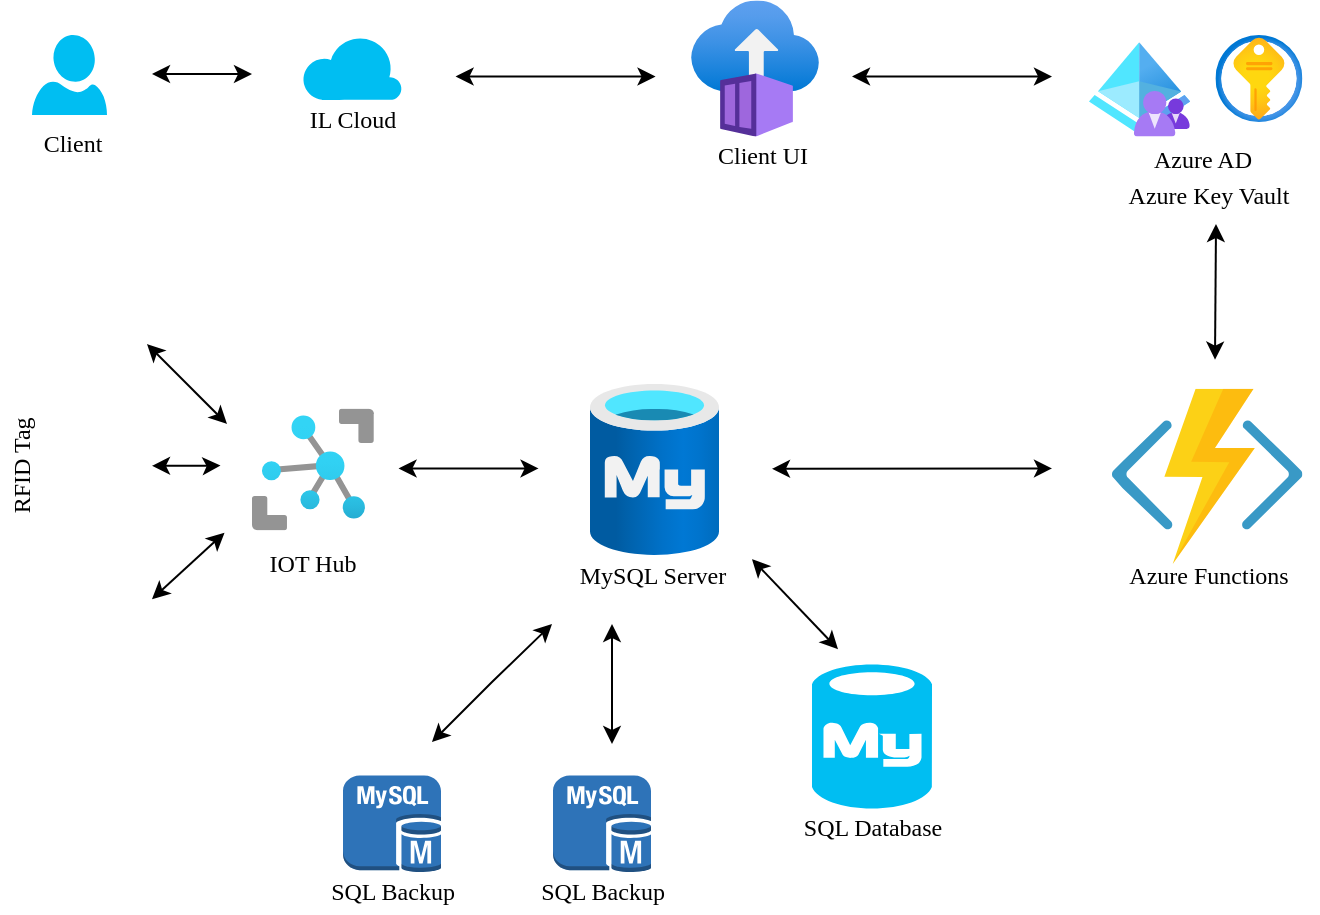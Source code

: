 <mxfile version="18.1.3" type="device"><diagram id="Dwu18QJnTga-YZJTzSKi" name="Page-1"><mxGraphModel dx="964" dy="576" grid="1" gridSize="10" guides="1" tooltips="1" connect="1" arrows="1" fold="1" page="1" pageScale="1" pageWidth="827" pageHeight="1169" math="0" shadow="0"><root><mxCell id="0"/><mxCell id="1" parent="0"/><mxCell id="yXIzvyi5pwtqv-mLRPcx-51" value="" style="shape=image;html=1;verticalAlign=top;verticalLabelPosition=bottom;labelBackgroundColor=#ffffff;imageAspect=0;aspect=fixed;image=https://cdn1.iconfinder.com/data/icons/ionicons-fill-vol-2/512/logo-react-128.png;fontFamily=Verdana;" vertex="1" parent="1"><mxGeometry x="440" y="126.25" width="30" height="30" as="geometry"/></mxCell><mxCell id="yXIzvyi5pwtqv-mLRPcx-41" value="" style="shape=image;html=1;verticalAlign=top;verticalLabelPosition=bottom;labelBackgroundColor=#ffffff;imageAspect=0;aspect=fixed;image=https://cdn0.iconfinder.com/data/icons/long-shadow-web-icons/512/nodejs-128.png" vertex="1" parent="1"><mxGeometry x="610" y="340" width="27.59" height="27.59" as="geometry"/></mxCell><mxCell id="yXIzvyi5pwtqv-mLRPcx-1" value="" style="verticalLabelPosition=bottom;html=1;verticalAlign=top;align=center;strokeColor=none;fillColor=#00BEF2;shape=mxgraph.azure.cloud;" vertex="1" parent="1"><mxGeometry x="205" y="105.5" width="50" height="32.5" as="geometry"/></mxCell><mxCell id="yXIzvyi5pwtqv-mLRPcx-3" value="" style="verticalLabelPosition=bottom;html=1;verticalAlign=top;align=center;strokeColor=none;fillColor=#00BEF2;shape=mxgraph.azure.mysql_database;" vertex="1" parent="1"><mxGeometry x="460" y="420.25" width="60" height="72" as="geometry"/></mxCell><mxCell id="yXIzvyi5pwtqv-mLRPcx-5" value="" style="aspect=fixed;html=1;points=[];align=center;image;fontSize=12;image=img/lib/azure2/databases/Azure_Database_MySQL_Server.svg;" vertex="1" parent="1"><mxGeometry x="349" y="279.71" width="64.5" height="86" as="geometry"/></mxCell><mxCell id="yXIzvyi5pwtqv-mLRPcx-7" value="" style="aspect=fixed;html=1;points=[];align=center;image;fontSize=12;image=img/lib/azure2/identity/Azure_AD_B2C.svg;" vertex="1" parent="1"><mxGeometry x="598.38" y="109.11" width="50.83" height="47.14" as="geometry"/></mxCell><mxCell id="yXIzvyi5pwtqv-mLRPcx-14" value="" style="verticalLabelPosition=bottom;html=1;verticalAlign=top;align=center;strokeColor=none;fillColor=#00BEF2;shape=mxgraph.azure.user;" vertex="1" parent="1"><mxGeometry x="70" y="105.5" width="37.5" height="40" as="geometry"/></mxCell><mxCell id="yXIzvyi5pwtqv-mLRPcx-15" value="" style="aspect=fixed;html=1;points=[];align=center;image;fontSize=12;image=img/lib/azure2/iot/IoT_Hub.svg;" vertex="1" parent="1"><mxGeometry x="180" y="292.21" width="61" height="61" as="geometry"/></mxCell><mxCell id="yXIzvyi5pwtqv-mLRPcx-16" value="" style="shape=image;html=1;verticalAlign=top;verticalLabelPosition=bottom;labelBackgroundColor=#ffffff;imageAspect=0;aspect=fixed;image=https://cdn1.iconfinder.com/data/icons/material-device/20/nfc-128.png" vertex="1" parent="1"><mxGeometry x="85.75" y="240" width="30" height="30" as="geometry"/></mxCell><mxCell id="yXIzvyi5pwtqv-mLRPcx-23" value="" style="sketch=0;aspect=fixed;html=1;points=[];align=center;image;fontSize=12;image=img/lib/mscae/Functions.svg;direction=east;" vertex="1" parent="1"><mxGeometry x="610.0" y="282.41" width="95.21" height="87.59" as="geometry"/></mxCell><mxCell id="yXIzvyi5pwtqv-mLRPcx-31" value="" style="shape=image;html=1;verticalAlign=top;verticalLabelPosition=bottom;labelBackgroundColor=#ffffff;imageAspect=0;aspect=fixed;image=https://cdn1.iconfinder.com/data/icons/material-device/20/nfc-128.png" vertex="1" parent="1"><mxGeometry x="85.75" y="306.2" width="30" height="30" as="geometry"/></mxCell><mxCell id="yXIzvyi5pwtqv-mLRPcx-32" value="" style="shape=image;html=1;verticalAlign=top;verticalLabelPosition=bottom;labelBackgroundColor=#ffffff;imageAspect=0;aspect=fixed;image=https://cdn1.iconfinder.com/data/icons/material-device/20/nfc-128.png" vertex="1" parent="1"><mxGeometry x="85.75" y="370" width="30" height="30" as="geometry"/></mxCell><mxCell id="yXIzvyi5pwtqv-mLRPcx-42" value="" style="aspect=fixed;html=1;points=[];align=center;image;fontSize=12;image=img/lib/azure2/compute/Container_Instances.svg;" vertex="1" parent="1"><mxGeometry x="399.5" y="88.25" width="64" height="68" as="geometry"/></mxCell><mxCell id="yXIzvyi5pwtqv-mLRPcx-45" value="Azure Functions" style="text;html=1;align=center;verticalAlign=middle;resizable=0;points=[];autosize=1;strokeColor=none;fillColor=none;fontFamily=Verdana;" vertex="1" parent="1"><mxGeometry x="602.61" y="365.71" width="110" height="20" as="geometry"/></mxCell><mxCell id="yXIzvyi5pwtqv-mLRPcx-46" value="IL Cloud" style="text;html=1;align=center;verticalAlign=middle;resizable=0;points=[];autosize=1;strokeColor=none;fillColor=none;fontFamily=Verdana;" vertex="1" parent="1"><mxGeometry x="200" y="138" width="60" height="20" as="geometry"/></mxCell><mxCell id="yXIzvyi5pwtqv-mLRPcx-47" value="" style="endArrow=classic;startArrow=classic;html=1;rounded=0;" edge="1" parent="1"><mxGeometry width="50" height="50" relative="1" as="geometry"><mxPoint x="661.5" y="267.83" as="sourcePoint"/><mxPoint x="662" y="200" as="targetPoint"/></mxGeometry></mxCell><mxCell id="yXIzvyi5pwtqv-mLRPcx-48" value="" style="endArrow=classic;startArrow=classic;html=1;rounded=0;" edge="1" parent="1"><mxGeometry width="50" height="50" relative="1" as="geometry"><mxPoint x="281.78" y="126.25" as="sourcePoint"/><mxPoint x="381.78" y="126.25" as="targetPoint"/><Array as="points"><mxPoint x="331.78" y="126.25"/></Array></mxGeometry></mxCell><mxCell id="yXIzvyi5pwtqv-mLRPcx-49" value="" style="endArrow=classic;startArrow=classic;html=1;rounded=0;" edge="1" parent="1"><mxGeometry width="50" height="50" relative="1" as="geometry"><mxPoint x="440" y="322.42" as="sourcePoint"/><mxPoint x="580" y="322.21" as="targetPoint"/><Array as="points"/></mxGeometry></mxCell><mxCell id="yXIzvyi5pwtqv-mLRPcx-50" value="Client UI" style="text;html=1;align=center;verticalAlign=middle;resizable=0;points=[];autosize=1;strokeColor=none;fillColor=none;fontFamily=Verdana;" vertex="1" parent="1"><mxGeometry x="400" y="156.25" width="70" height="20" as="geometry"/></mxCell><mxCell id="yXIzvyi5pwtqv-mLRPcx-53" value="MySQL Server" style="text;html=1;align=center;verticalAlign=middle;resizable=0;points=[];autosize=1;strokeColor=none;fillColor=none;fontFamily=Verdana;" vertex="1" parent="1"><mxGeometry x="330" y="365.71" width="100" height="20" as="geometry"/></mxCell><mxCell id="yXIzvyi5pwtqv-mLRPcx-54" value="" style="endArrow=classic;startArrow=classic;html=1;rounded=0;" edge="1" parent="1"><mxGeometry width="50" height="50" relative="1" as="geometry"><mxPoint x="473" y="412.59" as="sourcePoint"/><mxPoint x="430" y="367.59" as="targetPoint"/></mxGeometry></mxCell><mxCell id="yXIzvyi5pwtqv-mLRPcx-55" value="RFID Tag" style="text;html=1;align=center;verticalAlign=middle;resizable=0;points=[];autosize=1;strokeColor=none;fillColor=none;fontFamily=Verdana;rotation=270;" vertex="1" parent="1"><mxGeometry x="30" y="311.2" width="70" height="20" as="geometry"/></mxCell><mxCell id="yXIzvyi5pwtqv-mLRPcx-59" value="IOT Hub" style="text;html=1;align=center;verticalAlign=middle;resizable=0;points=[];autosize=1;strokeColor=none;fillColor=none;fontFamily=Verdana;" vertex="1" parent="1"><mxGeometry x="180" y="360" width="60" height="20" as="geometry"/></mxCell><mxCell id="yXIzvyi5pwtqv-mLRPcx-60" value="" style="endArrow=classic;startArrow=classic;html=1;rounded=0;" edge="1" parent="1"><mxGeometry width="50" height="50" relative="1" as="geometry"><mxPoint x="253.28" y="322.21" as="sourcePoint"/><mxPoint x="323.28" y="322.21" as="targetPoint"/><Array as="points"/></mxGeometry></mxCell><mxCell id="yXIzvyi5pwtqv-mLRPcx-61" value="" style="endArrow=classic;startArrow=classic;html=1;rounded=0;" edge="1" parent="1"><mxGeometry width="50" height="50" relative="1" as="geometry"><mxPoint x="130" y="320.91" as="sourcePoint"/><mxPoint x="164.25" y="320.7" as="targetPoint"/><Array as="points"><mxPoint x="160" y="320.91"/></Array></mxGeometry></mxCell><mxCell id="yXIzvyi5pwtqv-mLRPcx-62" value="" style="endArrow=classic;startArrow=classic;html=1;rounded=0;" edge="1" parent="1"><mxGeometry width="50" height="50" relative="1" as="geometry"><mxPoint x="127.5" y="260" as="sourcePoint"/><mxPoint x="167.5" y="300" as="targetPoint"/><Array as="points"/></mxGeometry></mxCell><mxCell id="yXIzvyi5pwtqv-mLRPcx-63" value="" style="endArrow=classic;startArrow=classic;html=1;rounded=0;" edge="1" parent="1"><mxGeometry width="50" height="50" relative="1" as="geometry"><mxPoint x="130" y="387.59" as="sourcePoint"/><mxPoint x="166.25" y="354.38" as="targetPoint"/><Array as="points"/></mxGeometry></mxCell><mxCell id="yXIzvyi5pwtqv-mLRPcx-65" value="" style="endArrow=classic;startArrow=classic;html=1;rounded=0;" edge="1" parent="1"><mxGeometry width="50" height="50" relative="1" as="geometry"><mxPoint x="130" y="125" as="sourcePoint"/><mxPoint x="180" y="125" as="targetPoint"/><Array as="points"><mxPoint x="180" y="125"/></Array></mxGeometry></mxCell><mxCell id="yXIzvyi5pwtqv-mLRPcx-66" value="SQL Database" style="text;html=1;align=center;verticalAlign=middle;resizable=0;points=[];autosize=1;strokeColor=none;fillColor=none;fontFamily=Verdana;" vertex="1" parent="1"><mxGeometry x="440" y="492.25" width="100" height="20" as="geometry"/></mxCell><mxCell id="yXIzvyi5pwtqv-mLRPcx-67" value="&lt;div&gt;SQL Backup&lt;/div&gt;" style="text;html=1;align=center;verticalAlign=middle;resizable=0;points=[];autosize=1;strokeColor=none;fillColor=none;fontFamily=Verdana;" vertex="1" parent="1"><mxGeometry x="310" y="524.25" width="90" height="20" as="geometry"/></mxCell><mxCell id="yXIzvyi5pwtqv-mLRPcx-68" value="" style="aspect=fixed;html=1;points=[];align=center;image;fontSize=12;image=img/lib/azure2/security/Key_Vaults.svg;fontFamily=Verdana;" vertex="1" parent="1"><mxGeometry x="661.71" y="105.5" width="43.5" height="43.5" as="geometry"/></mxCell><mxCell id="yXIzvyi5pwtqv-mLRPcx-70" value="" style="endArrow=classic;startArrow=classic;html=1;rounded=0;" edge="1" parent="1"><mxGeometry width="50" height="50" relative="1" as="geometry"><mxPoint x="480" y="126.25" as="sourcePoint"/><mxPoint x="580" y="126.25" as="targetPoint"/><Array as="points"><mxPoint x="530" y="126.25"/></Array></mxGeometry></mxCell><mxCell id="yXIzvyi5pwtqv-mLRPcx-71" value="Azure AD" style="text;html=1;align=center;verticalAlign=middle;resizable=0;points=[];autosize=1;strokeColor=none;fillColor=none;fontFamily=Verdana;" vertex="1" parent="1"><mxGeometry x="620" y="158" width="70" height="20" as="geometry"/></mxCell><mxCell id="yXIzvyi5pwtqv-mLRPcx-72" value="Azure Key Vault" style="text;html=1;align=center;verticalAlign=middle;resizable=0;points=[];autosize=1;strokeColor=none;fillColor=none;fontFamily=Verdana;" vertex="1" parent="1"><mxGeometry x="602.61" y="176.25" width="110" height="20" as="geometry"/></mxCell><mxCell id="yXIzvyi5pwtqv-mLRPcx-73" value="&lt;div&gt;Client&lt;/div&gt;" style="text;html=1;align=center;verticalAlign=middle;resizable=0;points=[];autosize=1;strokeColor=none;fillColor=none;fontFamily=Verdana;" vertex="1" parent="1"><mxGeometry x="65" y="150" width="50" height="20" as="geometry"/></mxCell><mxCell id="yXIzvyi5pwtqv-mLRPcx-78" value="" style="outlineConnect=0;dashed=0;verticalLabelPosition=bottom;verticalAlign=top;align=center;html=1;shape=mxgraph.aws3.mysql_db_instance;fillColor=#2E73B8;gradientColor=none;fontFamily=Verdana;" vertex="1" parent="1"><mxGeometry x="330.5" y="475.75" width="49" height="48.5" as="geometry"/></mxCell><mxCell id="yXIzvyi5pwtqv-mLRPcx-79" value="&lt;div&gt;SQL Backup&lt;/div&gt;" style="text;html=1;align=center;verticalAlign=middle;resizable=0;points=[];autosize=1;strokeColor=none;fillColor=none;fontFamily=Verdana;" vertex="1" parent="1"><mxGeometry x="205" y="524.25" width="90" height="20" as="geometry"/></mxCell><mxCell id="yXIzvyi5pwtqv-mLRPcx-80" value="" style="outlineConnect=0;dashed=0;verticalLabelPosition=bottom;verticalAlign=top;align=center;html=1;shape=mxgraph.aws3.mysql_db_instance;fillColor=#2E73B8;gradientColor=none;fontFamily=Verdana;" vertex="1" parent="1"><mxGeometry x="225.5" y="475.75" width="49" height="48.5" as="geometry"/></mxCell><mxCell id="yXIzvyi5pwtqv-mLRPcx-81" value="" style="endArrow=classic;startArrow=classic;html=1;rounded=0;" edge="1" parent="1"><mxGeometry width="50" height="50" relative="1" as="geometry"><mxPoint x="360" y="460" as="sourcePoint"/><mxPoint x="360" y="400" as="targetPoint"/></mxGeometry></mxCell><mxCell id="yXIzvyi5pwtqv-mLRPcx-82" value="" style="endArrow=classic;startArrow=classic;html=1;rounded=0;" edge="1" parent="1"><mxGeometry width="50" height="50" relative="1" as="geometry"><mxPoint x="270" y="459" as="sourcePoint"/><mxPoint x="330" y="400" as="targetPoint"/><Array as="points"><mxPoint x="300" y="429"/></Array></mxGeometry></mxCell></root></mxGraphModel></diagram></mxfile>